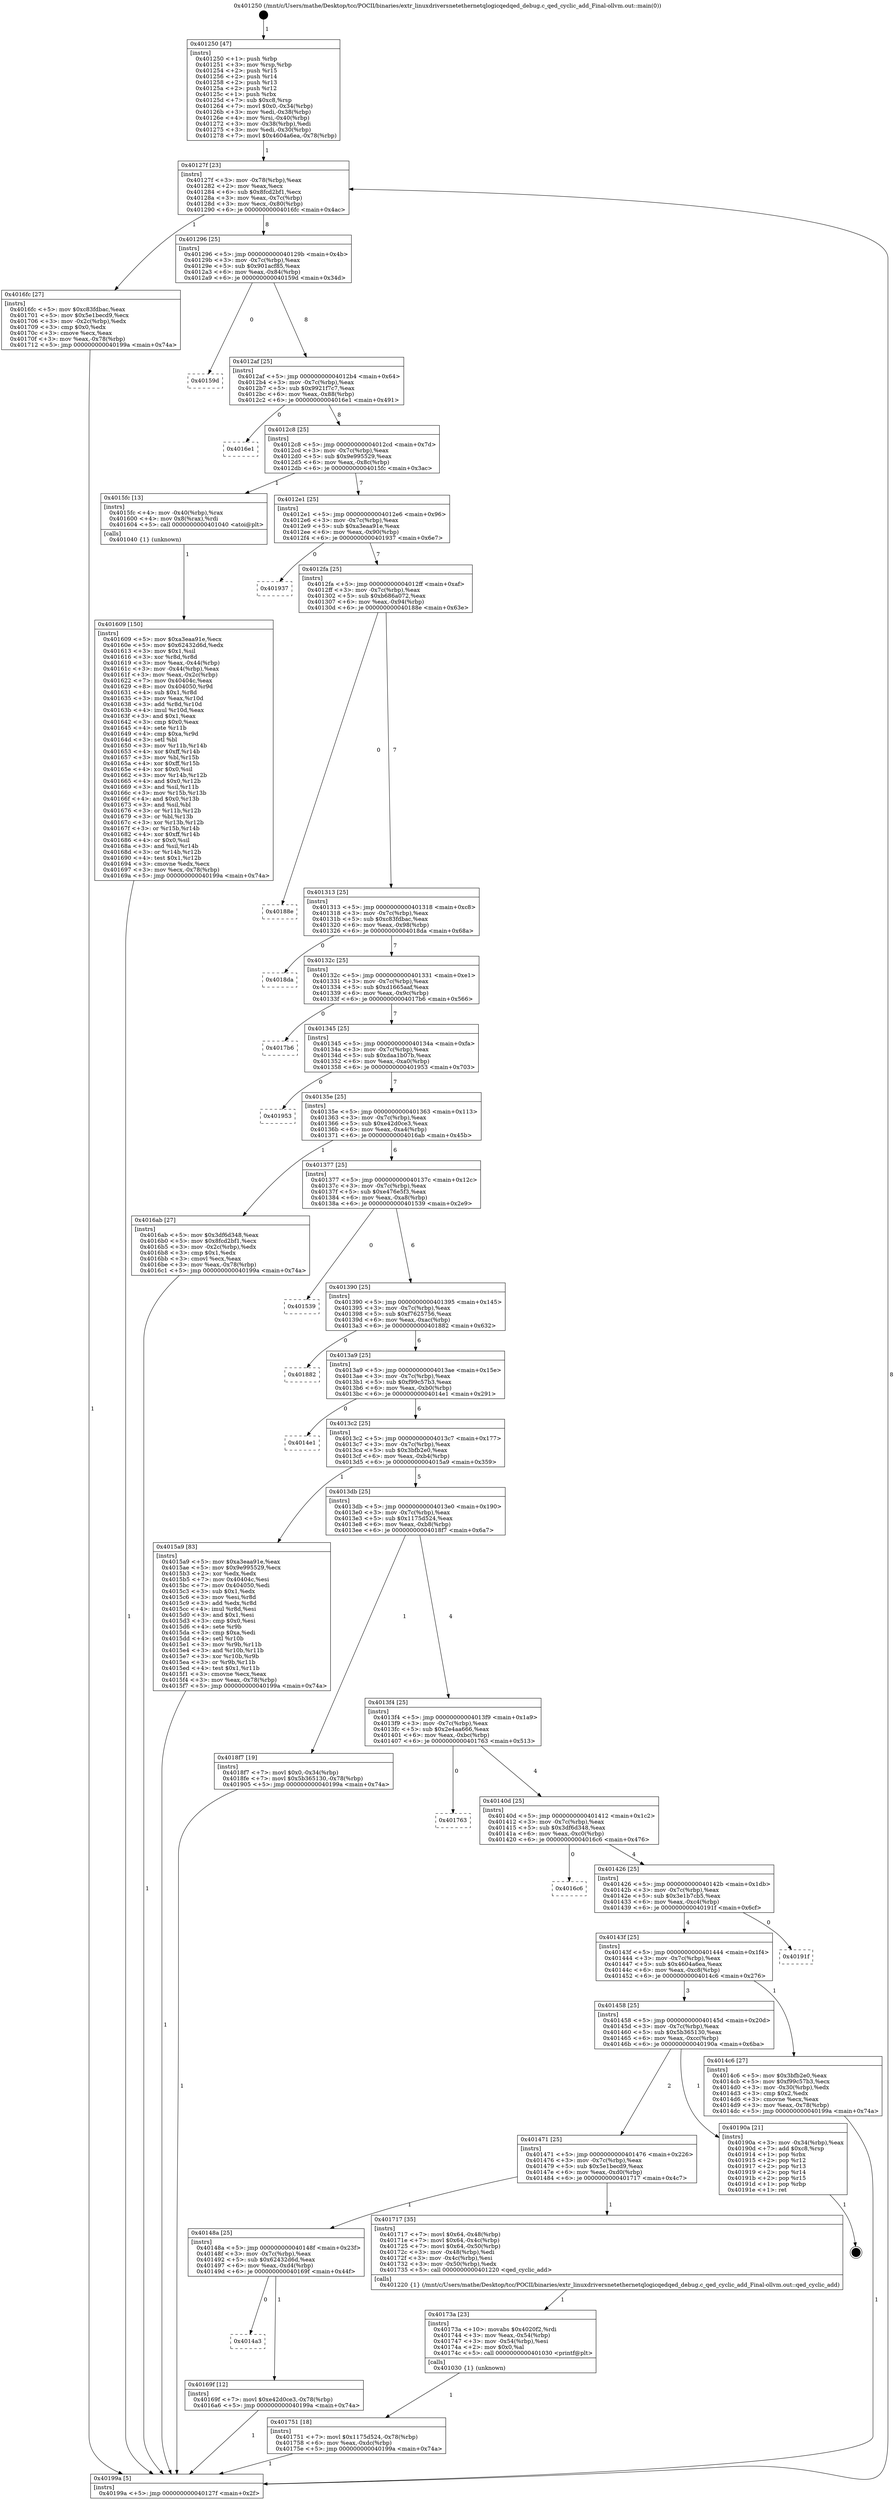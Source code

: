 digraph "0x401250" {
  label = "0x401250 (/mnt/c/Users/mathe/Desktop/tcc/POCII/binaries/extr_linuxdriversnetethernetqlogicqedqed_debug.c_qed_cyclic_add_Final-ollvm.out::main(0))"
  labelloc = "t"
  node[shape=record]

  Entry [label="",width=0.3,height=0.3,shape=circle,fillcolor=black,style=filled]
  "0x40127f" [label="{
     0x40127f [23]\l
     | [instrs]\l
     &nbsp;&nbsp;0x40127f \<+3\>: mov -0x78(%rbp),%eax\l
     &nbsp;&nbsp;0x401282 \<+2\>: mov %eax,%ecx\l
     &nbsp;&nbsp;0x401284 \<+6\>: sub $0x8fcd2bf1,%ecx\l
     &nbsp;&nbsp;0x40128a \<+3\>: mov %eax,-0x7c(%rbp)\l
     &nbsp;&nbsp;0x40128d \<+3\>: mov %ecx,-0x80(%rbp)\l
     &nbsp;&nbsp;0x401290 \<+6\>: je 00000000004016fc \<main+0x4ac\>\l
  }"]
  "0x4016fc" [label="{
     0x4016fc [27]\l
     | [instrs]\l
     &nbsp;&nbsp;0x4016fc \<+5\>: mov $0xc83fdbac,%eax\l
     &nbsp;&nbsp;0x401701 \<+5\>: mov $0x5e1becd9,%ecx\l
     &nbsp;&nbsp;0x401706 \<+3\>: mov -0x2c(%rbp),%edx\l
     &nbsp;&nbsp;0x401709 \<+3\>: cmp $0x0,%edx\l
     &nbsp;&nbsp;0x40170c \<+3\>: cmove %ecx,%eax\l
     &nbsp;&nbsp;0x40170f \<+3\>: mov %eax,-0x78(%rbp)\l
     &nbsp;&nbsp;0x401712 \<+5\>: jmp 000000000040199a \<main+0x74a\>\l
  }"]
  "0x401296" [label="{
     0x401296 [25]\l
     | [instrs]\l
     &nbsp;&nbsp;0x401296 \<+5\>: jmp 000000000040129b \<main+0x4b\>\l
     &nbsp;&nbsp;0x40129b \<+3\>: mov -0x7c(%rbp),%eax\l
     &nbsp;&nbsp;0x40129e \<+5\>: sub $0x901acf85,%eax\l
     &nbsp;&nbsp;0x4012a3 \<+6\>: mov %eax,-0x84(%rbp)\l
     &nbsp;&nbsp;0x4012a9 \<+6\>: je 000000000040159d \<main+0x34d\>\l
  }"]
  Exit [label="",width=0.3,height=0.3,shape=circle,fillcolor=black,style=filled,peripheries=2]
  "0x40159d" [label="{
     0x40159d\l
  }", style=dashed]
  "0x4012af" [label="{
     0x4012af [25]\l
     | [instrs]\l
     &nbsp;&nbsp;0x4012af \<+5\>: jmp 00000000004012b4 \<main+0x64\>\l
     &nbsp;&nbsp;0x4012b4 \<+3\>: mov -0x7c(%rbp),%eax\l
     &nbsp;&nbsp;0x4012b7 \<+5\>: sub $0x9921f7c7,%eax\l
     &nbsp;&nbsp;0x4012bc \<+6\>: mov %eax,-0x88(%rbp)\l
     &nbsp;&nbsp;0x4012c2 \<+6\>: je 00000000004016e1 \<main+0x491\>\l
  }"]
  "0x401751" [label="{
     0x401751 [18]\l
     | [instrs]\l
     &nbsp;&nbsp;0x401751 \<+7\>: movl $0x1175d524,-0x78(%rbp)\l
     &nbsp;&nbsp;0x401758 \<+6\>: mov %eax,-0xdc(%rbp)\l
     &nbsp;&nbsp;0x40175e \<+5\>: jmp 000000000040199a \<main+0x74a\>\l
  }"]
  "0x4016e1" [label="{
     0x4016e1\l
  }", style=dashed]
  "0x4012c8" [label="{
     0x4012c8 [25]\l
     | [instrs]\l
     &nbsp;&nbsp;0x4012c8 \<+5\>: jmp 00000000004012cd \<main+0x7d\>\l
     &nbsp;&nbsp;0x4012cd \<+3\>: mov -0x7c(%rbp),%eax\l
     &nbsp;&nbsp;0x4012d0 \<+5\>: sub $0x9e995529,%eax\l
     &nbsp;&nbsp;0x4012d5 \<+6\>: mov %eax,-0x8c(%rbp)\l
     &nbsp;&nbsp;0x4012db \<+6\>: je 00000000004015fc \<main+0x3ac\>\l
  }"]
  "0x40173a" [label="{
     0x40173a [23]\l
     | [instrs]\l
     &nbsp;&nbsp;0x40173a \<+10\>: movabs $0x4020f2,%rdi\l
     &nbsp;&nbsp;0x401744 \<+3\>: mov %eax,-0x54(%rbp)\l
     &nbsp;&nbsp;0x401747 \<+3\>: mov -0x54(%rbp),%esi\l
     &nbsp;&nbsp;0x40174a \<+2\>: mov $0x0,%al\l
     &nbsp;&nbsp;0x40174c \<+5\>: call 0000000000401030 \<printf@plt\>\l
     | [calls]\l
     &nbsp;&nbsp;0x401030 \{1\} (unknown)\l
  }"]
  "0x4015fc" [label="{
     0x4015fc [13]\l
     | [instrs]\l
     &nbsp;&nbsp;0x4015fc \<+4\>: mov -0x40(%rbp),%rax\l
     &nbsp;&nbsp;0x401600 \<+4\>: mov 0x8(%rax),%rdi\l
     &nbsp;&nbsp;0x401604 \<+5\>: call 0000000000401040 \<atoi@plt\>\l
     | [calls]\l
     &nbsp;&nbsp;0x401040 \{1\} (unknown)\l
  }"]
  "0x4012e1" [label="{
     0x4012e1 [25]\l
     | [instrs]\l
     &nbsp;&nbsp;0x4012e1 \<+5\>: jmp 00000000004012e6 \<main+0x96\>\l
     &nbsp;&nbsp;0x4012e6 \<+3\>: mov -0x7c(%rbp),%eax\l
     &nbsp;&nbsp;0x4012e9 \<+5\>: sub $0xa3eaa91e,%eax\l
     &nbsp;&nbsp;0x4012ee \<+6\>: mov %eax,-0x90(%rbp)\l
     &nbsp;&nbsp;0x4012f4 \<+6\>: je 0000000000401937 \<main+0x6e7\>\l
  }"]
  "0x4014a3" [label="{
     0x4014a3\l
  }", style=dashed]
  "0x401937" [label="{
     0x401937\l
  }", style=dashed]
  "0x4012fa" [label="{
     0x4012fa [25]\l
     | [instrs]\l
     &nbsp;&nbsp;0x4012fa \<+5\>: jmp 00000000004012ff \<main+0xaf\>\l
     &nbsp;&nbsp;0x4012ff \<+3\>: mov -0x7c(%rbp),%eax\l
     &nbsp;&nbsp;0x401302 \<+5\>: sub $0xb686a072,%eax\l
     &nbsp;&nbsp;0x401307 \<+6\>: mov %eax,-0x94(%rbp)\l
     &nbsp;&nbsp;0x40130d \<+6\>: je 000000000040188e \<main+0x63e\>\l
  }"]
  "0x40169f" [label="{
     0x40169f [12]\l
     | [instrs]\l
     &nbsp;&nbsp;0x40169f \<+7\>: movl $0xe42d0ce3,-0x78(%rbp)\l
     &nbsp;&nbsp;0x4016a6 \<+5\>: jmp 000000000040199a \<main+0x74a\>\l
  }"]
  "0x40188e" [label="{
     0x40188e\l
  }", style=dashed]
  "0x401313" [label="{
     0x401313 [25]\l
     | [instrs]\l
     &nbsp;&nbsp;0x401313 \<+5\>: jmp 0000000000401318 \<main+0xc8\>\l
     &nbsp;&nbsp;0x401318 \<+3\>: mov -0x7c(%rbp),%eax\l
     &nbsp;&nbsp;0x40131b \<+5\>: sub $0xc83fdbac,%eax\l
     &nbsp;&nbsp;0x401320 \<+6\>: mov %eax,-0x98(%rbp)\l
     &nbsp;&nbsp;0x401326 \<+6\>: je 00000000004018da \<main+0x68a\>\l
  }"]
  "0x40148a" [label="{
     0x40148a [25]\l
     | [instrs]\l
     &nbsp;&nbsp;0x40148a \<+5\>: jmp 000000000040148f \<main+0x23f\>\l
     &nbsp;&nbsp;0x40148f \<+3\>: mov -0x7c(%rbp),%eax\l
     &nbsp;&nbsp;0x401492 \<+5\>: sub $0x62432d6d,%eax\l
     &nbsp;&nbsp;0x401497 \<+6\>: mov %eax,-0xd4(%rbp)\l
     &nbsp;&nbsp;0x40149d \<+6\>: je 000000000040169f \<main+0x44f\>\l
  }"]
  "0x4018da" [label="{
     0x4018da\l
  }", style=dashed]
  "0x40132c" [label="{
     0x40132c [25]\l
     | [instrs]\l
     &nbsp;&nbsp;0x40132c \<+5\>: jmp 0000000000401331 \<main+0xe1\>\l
     &nbsp;&nbsp;0x401331 \<+3\>: mov -0x7c(%rbp),%eax\l
     &nbsp;&nbsp;0x401334 \<+5\>: sub $0xd1665aaf,%eax\l
     &nbsp;&nbsp;0x401339 \<+6\>: mov %eax,-0x9c(%rbp)\l
     &nbsp;&nbsp;0x40133f \<+6\>: je 00000000004017b6 \<main+0x566\>\l
  }"]
  "0x401717" [label="{
     0x401717 [35]\l
     | [instrs]\l
     &nbsp;&nbsp;0x401717 \<+7\>: movl $0x64,-0x48(%rbp)\l
     &nbsp;&nbsp;0x40171e \<+7\>: movl $0x64,-0x4c(%rbp)\l
     &nbsp;&nbsp;0x401725 \<+7\>: movl $0x64,-0x50(%rbp)\l
     &nbsp;&nbsp;0x40172c \<+3\>: mov -0x48(%rbp),%edi\l
     &nbsp;&nbsp;0x40172f \<+3\>: mov -0x4c(%rbp),%esi\l
     &nbsp;&nbsp;0x401732 \<+3\>: mov -0x50(%rbp),%edx\l
     &nbsp;&nbsp;0x401735 \<+5\>: call 0000000000401220 \<qed_cyclic_add\>\l
     | [calls]\l
     &nbsp;&nbsp;0x401220 \{1\} (/mnt/c/Users/mathe/Desktop/tcc/POCII/binaries/extr_linuxdriversnetethernetqlogicqedqed_debug.c_qed_cyclic_add_Final-ollvm.out::qed_cyclic_add)\l
  }"]
  "0x4017b6" [label="{
     0x4017b6\l
  }", style=dashed]
  "0x401345" [label="{
     0x401345 [25]\l
     | [instrs]\l
     &nbsp;&nbsp;0x401345 \<+5\>: jmp 000000000040134a \<main+0xfa\>\l
     &nbsp;&nbsp;0x40134a \<+3\>: mov -0x7c(%rbp),%eax\l
     &nbsp;&nbsp;0x40134d \<+5\>: sub $0xdaa1b07b,%eax\l
     &nbsp;&nbsp;0x401352 \<+6\>: mov %eax,-0xa0(%rbp)\l
     &nbsp;&nbsp;0x401358 \<+6\>: je 0000000000401953 \<main+0x703\>\l
  }"]
  "0x401471" [label="{
     0x401471 [25]\l
     | [instrs]\l
     &nbsp;&nbsp;0x401471 \<+5\>: jmp 0000000000401476 \<main+0x226\>\l
     &nbsp;&nbsp;0x401476 \<+3\>: mov -0x7c(%rbp),%eax\l
     &nbsp;&nbsp;0x401479 \<+5\>: sub $0x5e1becd9,%eax\l
     &nbsp;&nbsp;0x40147e \<+6\>: mov %eax,-0xd0(%rbp)\l
     &nbsp;&nbsp;0x401484 \<+6\>: je 0000000000401717 \<main+0x4c7\>\l
  }"]
  "0x401953" [label="{
     0x401953\l
  }", style=dashed]
  "0x40135e" [label="{
     0x40135e [25]\l
     | [instrs]\l
     &nbsp;&nbsp;0x40135e \<+5\>: jmp 0000000000401363 \<main+0x113\>\l
     &nbsp;&nbsp;0x401363 \<+3\>: mov -0x7c(%rbp),%eax\l
     &nbsp;&nbsp;0x401366 \<+5\>: sub $0xe42d0ce3,%eax\l
     &nbsp;&nbsp;0x40136b \<+6\>: mov %eax,-0xa4(%rbp)\l
     &nbsp;&nbsp;0x401371 \<+6\>: je 00000000004016ab \<main+0x45b\>\l
  }"]
  "0x40190a" [label="{
     0x40190a [21]\l
     | [instrs]\l
     &nbsp;&nbsp;0x40190a \<+3\>: mov -0x34(%rbp),%eax\l
     &nbsp;&nbsp;0x40190d \<+7\>: add $0xc8,%rsp\l
     &nbsp;&nbsp;0x401914 \<+1\>: pop %rbx\l
     &nbsp;&nbsp;0x401915 \<+2\>: pop %r12\l
     &nbsp;&nbsp;0x401917 \<+2\>: pop %r13\l
     &nbsp;&nbsp;0x401919 \<+2\>: pop %r14\l
     &nbsp;&nbsp;0x40191b \<+2\>: pop %r15\l
     &nbsp;&nbsp;0x40191d \<+1\>: pop %rbp\l
     &nbsp;&nbsp;0x40191e \<+1\>: ret\l
  }"]
  "0x4016ab" [label="{
     0x4016ab [27]\l
     | [instrs]\l
     &nbsp;&nbsp;0x4016ab \<+5\>: mov $0x3df6d348,%eax\l
     &nbsp;&nbsp;0x4016b0 \<+5\>: mov $0x8fcd2bf1,%ecx\l
     &nbsp;&nbsp;0x4016b5 \<+3\>: mov -0x2c(%rbp),%edx\l
     &nbsp;&nbsp;0x4016b8 \<+3\>: cmp $0x1,%edx\l
     &nbsp;&nbsp;0x4016bb \<+3\>: cmovl %ecx,%eax\l
     &nbsp;&nbsp;0x4016be \<+3\>: mov %eax,-0x78(%rbp)\l
     &nbsp;&nbsp;0x4016c1 \<+5\>: jmp 000000000040199a \<main+0x74a\>\l
  }"]
  "0x401377" [label="{
     0x401377 [25]\l
     | [instrs]\l
     &nbsp;&nbsp;0x401377 \<+5\>: jmp 000000000040137c \<main+0x12c\>\l
     &nbsp;&nbsp;0x40137c \<+3\>: mov -0x7c(%rbp),%eax\l
     &nbsp;&nbsp;0x40137f \<+5\>: sub $0xe476e5f3,%eax\l
     &nbsp;&nbsp;0x401384 \<+6\>: mov %eax,-0xa8(%rbp)\l
     &nbsp;&nbsp;0x40138a \<+6\>: je 0000000000401539 \<main+0x2e9\>\l
  }"]
  "0x401609" [label="{
     0x401609 [150]\l
     | [instrs]\l
     &nbsp;&nbsp;0x401609 \<+5\>: mov $0xa3eaa91e,%ecx\l
     &nbsp;&nbsp;0x40160e \<+5\>: mov $0x62432d6d,%edx\l
     &nbsp;&nbsp;0x401613 \<+3\>: mov $0x1,%sil\l
     &nbsp;&nbsp;0x401616 \<+3\>: xor %r8d,%r8d\l
     &nbsp;&nbsp;0x401619 \<+3\>: mov %eax,-0x44(%rbp)\l
     &nbsp;&nbsp;0x40161c \<+3\>: mov -0x44(%rbp),%eax\l
     &nbsp;&nbsp;0x40161f \<+3\>: mov %eax,-0x2c(%rbp)\l
     &nbsp;&nbsp;0x401622 \<+7\>: mov 0x40404c,%eax\l
     &nbsp;&nbsp;0x401629 \<+8\>: mov 0x404050,%r9d\l
     &nbsp;&nbsp;0x401631 \<+4\>: sub $0x1,%r8d\l
     &nbsp;&nbsp;0x401635 \<+3\>: mov %eax,%r10d\l
     &nbsp;&nbsp;0x401638 \<+3\>: add %r8d,%r10d\l
     &nbsp;&nbsp;0x40163b \<+4\>: imul %r10d,%eax\l
     &nbsp;&nbsp;0x40163f \<+3\>: and $0x1,%eax\l
     &nbsp;&nbsp;0x401642 \<+3\>: cmp $0x0,%eax\l
     &nbsp;&nbsp;0x401645 \<+4\>: sete %r11b\l
     &nbsp;&nbsp;0x401649 \<+4\>: cmp $0xa,%r9d\l
     &nbsp;&nbsp;0x40164d \<+3\>: setl %bl\l
     &nbsp;&nbsp;0x401650 \<+3\>: mov %r11b,%r14b\l
     &nbsp;&nbsp;0x401653 \<+4\>: xor $0xff,%r14b\l
     &nbsp;&nbsp;0x401657 \<+3\>: mov %bl,%r15b\l
     &nbsp;&nbsp;0x40165a \<+4\>: xor $0xff,%r15b\l
     &nbsp;&nbsp;0x40165e \<+4\>: xor $0x0,%sil\l
     &nbsp;&nbsp;0x401662 \<+3\>: mov %r14b,%r12b\l
     &nbsp;&nbsp;0x401665 \<+4\>: and $0x0,%r12b\l
     &nbsp;&nbsp;0x401669 \<+3\>: and %sil,%r11b\l
     &nbsp;&nbsp;0x40166c \<+3\>: mov %r15b,%r13b\l
     &nbsp;&nbsp;0x40166f \<+4\>: and $0x0,%r13b\l
     &nbsp;&nbsp;0x401673 \<+3\>: and %sil,%bl\l
     &nbsp;&nbsp;0x401676 \<+3\>: or %r11b,%r12b\l
     &nbsp;&nbsp;0x401679 \<+3\>: or %bl,%r13b\l
     &nbsp;&nbsp;0x40167c \<+3\>: xor %r13b,%r12b\l
     &nbsp;&nbsp;0x40167f \<+3\>: or %r15b,%r14b\l
     &nbsp;&nbsp;0x401682 \<+4\>: xor $0xff,%r14b\l
     &nbsp;&nbsp;0x401686 \<+4\>: or $0x0,%sil\l
     &nbsp;&nbsp;0x40168a \<+3\>: and %sil,%r14b\l
     &nbsp;&nbsp;0x40168d \<+3\>: or %r14b,%r12b\l
     &nbsp;&nbsp;0x401690 \<+4\>: test $0x1,%r12b\l
     &nbsp;&nbsp;0x401694 \<+3\>: cmovne %edx,%ecx\l
     &nbsp;&nbsp;0x401697 \<+3\>: mov %ecx,-0x78(%rbp)\l
     &nbsp;&nbsp;0x40169a \<+5\>: jmp 000000000040199a \<main+0x74a\>\l
  }"]
  "0x401539" [label="{
     0x401539\l
  }", style=dashed]
  "0x401390" [label="{
     0x401390 [25]\l
     | [instrs]\l
     &nbsp;&nbsp;0x401390 \<+5\>: jmp 0000000000401395 \<main+0x145\>\l
     &nbsp;&nbsp;0x401395 \<+3\>: mov -0x7c(%rbp),%eax\l
     &nbsp;&nbsp;0x401398 \<+5\>: sub $0xf7625756,%eax\l
     &nbsp;&nbsp;0x40139d \<+6\>: mov %eax,-0xac(%rbp)\l
     &nbsp;&nbsp;0x4013a3 \<+6\>: je 0000000000401882 \<main+0x632\>\l
  }"]
  "0x401250" [label="{
     0x401250 [47]\l
     | [instrs]\l
     &nbsp;&nbsp;0x401250 \<+1\>: push %rbp\l
     &nbsp;&nbsp;0x401251 \<+3\>: mov %rsp,%rbp\l
     &nbsp;&nbsp;0x401254 \<+2\>: push %r15\l
     &nbsp;&nbsp;0x401256 \<+2\>: push %r14\l
     &nbsp;&nbsp;0x401258 \<+2\>: push %r13\l
     &nbsp;&nbsp;0x40125a \<+2\>: push %r12\l
     &nbsp;&nbsp;0x40125c \<+1\>: push %rbx\l
     &nbsp;&nbsp;0x40125d \<+7\>: sub $0xc8,%rsp\l
     &nbsp;&nbsp;0x401264 \<+7\>: movl $0x0,-0x34(%rbp)\l
     &nbsp;&nbsp;0x40126b \<+3\>: mov %edi,-0x38(%rbp)\l
     &nbsp;&nbsp;0x40126e \<+4\>: mov %rsi,-0x40(%rbp)\l
     &nbsp;&nbsp;0x401272 \<+3\>: mov -0x38(%rbp),%edi\l
     &nbsp;&nbsp;0x401275 \<+3\>: mov %edi,-0x30(%rbp)\l
     &nbsp;&nbsp;0x401278 \<+7\>: movl $0x4604a6ea,-0x78(%rbp)\l
  }"]
  "0x401882" [label="{
     0x401882\l
  }", style=dashed]
  "0x4013a9" [label="{
     0x4013a9 [25]\l
     | [instrs]\l
     &nbsp;&nbsp;0x4013a9 \<+5\>: jmp 00000000004013ae \<main+0x15e\>\l
     &nbsp;&nbsp;0x4013ae \<+3\>: mov -0x7c(%rbp),%eax\l
     &nbsp;&nbsp;0x4013b1 \<+5\>: sub $0xf99c57b3,%eax\l
     &nbsp;&nbsp;0x4013b6 \<+6\>: mov %eax,-0xb0(%rbp)\l
     &nbsp;&nbsp;0x4013bc \<+6\>: je 00000000004014e1 \<main+0x291\>\l
  }"]
  "0x40199a" [label="{
     0x40199a [5]\l
     | [instrs]\l
     &nbsp;&nbsp;0x40199a \<+5\>: jmp 000000000040127f \<main+0x2f\>\l
  }"]
  "0x4014e1" [label="{
     0x4014e1\l
  }", style=dashed]
  "0x4013c2" [label="{
     0x4013c2 [25]\l
     | [instrs]\l
     &nbsp;&nbsp;0x4013c2 \<+5\>: jmp 00000000004013c7 \<main+0x177\>\l
     &nbsp;&nbsp;0x4013c7 \<+3\>: mov -0x7c(%rbp),%eax\l
     &nbsp;&nbsp;0x4013ca \<+5\>: sub $0x3bfb2e0,%eax\l
     &nbsp;&nbsp;0x4013cf \<+6\>: mov %eax,-0xb4(%rbp)\l
     &nbsp;&nbsp;0x4013d5 \<+6\>: je 00000000004015a9 \<main+0x359\>\l
  }"]
  "0x401458" [label="{
     0x401458 [25]\l
     | [instrs]\l
     &nbsp;&nbsp;0x401458 \<+5\>: jmp 000000000040145d \<main+0x20d\>\l
     &nbsp;&nbsp;0x40145d \<+3\>: mov -0x7c(%rbp),%eax\l
     &nbsp;&nbsp;0x401460 \<+5\>: sub $0x5b365130,%eax\l
     &nbsp;&nbsp;0x401465 \<+6\>: mov %eax,-0xcc(%rbp)\l
     &nbsp;&nbsp;0x40146b \<+6\>: je 000000000040190a \<main+0x6ba\>\l
  }"]
  "0x4015a9" [label="{
     0x4015a9 [83]\l
     | [instrs]\l
     &nbsp;&nbsp;0x4015a9 \<+5\>: mov $0xa3eaa91e,%eax\l
     &nbsp;&nbsp;0x4015ae \<+5\>: mov $0x9e995529,%ecx\l
     &nbsp;&nbsp;0x4015b3 \<+2\>: xor %edx,%edx\l
     &nbsp;&nbsp;0x4015b5 \<+7\>: mov 0x40404c,%esi\l
     &nbsp;&nbsp;0x4015bc \<+7\>: mov 0x404050,%edi\l
     &nbsp;&nbsp;0x4015c3 \<+3\>: sub $0x1,%edx\l
     &nbsp;&nbsp;0x4015c6 \<+3\>: mov %esi,%r8d\l
     &nbsp;&nbsp;0x4015c9 \<+3\>: add %edx,%r8d\l
     &nbsp;&nbsp;0x4015cc \<+4\>: imul %r8d,%esi\l
     &nbsp;&nbsp;0x4015d0 \<+3\>: and $0x1,%esi\l
     &nbsp;&nbsp;0x4015d3 \<+3\>: cmp $0x0,%esi\l
     &nbsp;&nbsp;0x4015d6 \<+4\>: sete %r9b\l
     &nbsp;&nbsp;0x4015da \<+3\>: cmp $0xa,%edi\l
     &nbsp;&nbsp;0x4015dd \<+4\>: setl %r10b\l
     &nbsp;&nbsp;0x4015e1 \<+3\>: mov %r9b,%r11b\l
     &nbsp;&nbsp;0x4015e4 \<+3\>: and %r10b,%r11b\l
     &nbsp;&nbsp;0x4015e7 \<+3\>: xor %r10b,%r9b\l
     &nbsp;&nbsp;0x4015ea \<+3\>: or %r9b,%r11b\l
     &nbsp;&nbsp;0x4015ed \<+4\>: test $0x1,%r11b\l
     &nbsp;&nbsp;0x4015f1 \<+3\>: cmovne %ecx,%eax\l
     &nbsp;&nbsp;0x4015f4 \<+3\>: mov %eax,-0x78(%rbp)\l
     &nbsp;&nbsp;0x4015f7 \<+5\>: jmp 000000000040199a \<main+0x74a\>\l
  }"]
  "0x4013db" [label="{
     0x4013db [25]\l
     | [instrs]\l
     &nbsp;&nbsp;0x4013db \<+5\>: jmp 00000000004013e0 \<main+0x190\>\l
     &nbsp;&nbsp;0x4013e0 \<+3\>: mov -0x7c(%rbp),%eax\l
     &nbsp;&nbsp;0x4013e3 \<+5\>: sub $0x1175d524,%eax\l
     &nbsp;&nbsp;0x4013e8 \<+6\>: mov %eax,-0xb8(%rbp)\l
     &nbsp;&nbsp;0x4013ee \<+6\>: je 00000000004018f7 \<main+0x6a7\>\l
  }"]
  "0x4014c6" [label="{
     0x4014c6 [27]\l
     | [instrs]\l
     &nbsp;&nbsp;0x4014c6 \<+5\>: mov $0x3bfb2e0,%eax\l
     &nbsp;&nbsp;0x4014cb \<+5\>: mov $0xf99c57b3,%ecx\l
     &nbsp;&nbsp;0x4014d0 \<+3\>: mov -0x30(%rbp),%edx\l
     &nbsp;&nbsp;0x4014d3 \<+3\>: cmp $0x2,%edx\l
     &nbsp;&nbsp;0x4014d6 \<+3\>: cmovne %ecx,%eax\l
     &nbsp;&nbsp;0x4014d9 \<+3\>: mov %eax,-0x78(%rbp)\l
     &nbsp;&nbsp;0x4014dc \<+5\>: jmp 000000000040199a \<main+0x74a\>\l
  }"]
  "0x4018f7" [label="{
     0x4018f7 [19]\l
     | [instrs]\l
     &nbsp;&nbsp;0x4018f7 \<+7\>: movl $0x0,-0x34(%rbp)\l
     &nbsp;&nbsp;0x4018fe \<+7\>: movl $0x5b365130,-0x78(%rbp)\l
     &nbsp;&nbsp;0x401905 \<+5\>: jmp 000000000040199a \<main+0x74a\>\l
  }"]
  "0x4013f4" [label="{
     0x4013f4 [25]\l
     | [instrs]\l
     &nbsp;&nbsp;0x4013f4 \<+5\>: jmp 00000000004013f9 \<main+0x1a9\>\l
     &nbsp;&nbsp;0x4013f9 \<+3\>: mov -0x7c(%rbp),%eax\l
     &nbsp;&nbsp;0x4013fc \<+5\>: sub $0x2e4aa666,%eax\l
     &nbsp;&nbsp;0x401401 \<+6\>: mov %eax,-0xbc(%rbp)\l
     &nbsp;&nbsp;0x401407 \<+6\>: je 0000000000401763 \<main+0x513\>\l
  }"]
  "0x40143f" [label="{
     0x40143f [25]\l
     | [instrs]\l
     &nbsp;&nbsp;0x40143f \<+5\>: jmp 0000000000401444 \<main+0x1f4\>\l
     &nbsp;&nbsp;0x401444 \<+3\>: mov -0x7c(%rbp),%eax\l
     &nbsp;&nbsp;0x401447 \<+5\>: sub $0x4604a6ea,%eax\l
     &nbsp;&nbsp;0x40144c \<+6\>: mov %eax,-0xc8(%rbp)\l
     &nbsp;&nbsp;0x401452 \<+6\>: je 00000000004014c6 \<main+0x276\>\l
  }"]
  "0x401763" [label="{
     0x401763\l
  }", style=dashed]
  "0x40140d" [label="{
     0x40140d [25]\l
     | [instrs]\l
     &nbsp;&nbsp;0x40140d \<+5\>: jmp 0000000000401412 \<main+0x1c2\>\l
     &nbsp;&nbsp;0x401412 \<+3\>: mov -0x7c(%rbp),%eax\l
     &nbsp;&nbsp;0x401415 \<+5\>: sub $0x3df6d348,%eax\l
     &nbsp;&nbsp;0x40141a \<+6\>: mov %eax,-0xc0(%rbp)\l
     &nbsp;&nbsp;0x401420 \<+6\>: je 00000000004016c6 \<main+0x476\>\l
  }"]
  "0x40191f" [label="{
     0x40191f\l
  }", style=dashed]
  "0x4016c6" [label="{
     0x4016c6\l
  }", style=dashed]
  "0x401426" [label="{
     0x401426 [25]\l
     | [instrs]\l
     &nbsp;&nbsp;0x401426 \<+5\>: jmp 000000000040142b \<main+0x1db\>\l
     &nbsp;&nbsp;0x40142b \<+3\>: mov -0x7c(%rbp),%eax\l
     &nbsp;&nbsp;0x40142e \<+5\>: sub $0x3e1b7cb5,%eax\l
     &nbsp;&nbsp;0x401433 \<+6\>: mov %eax,-0xc4(%rbp)\l
     &nbsp;&nbsp;0x401439 \<+6\>: je 000000000040191f \<main+0x6cf\>\l
  }"]
  Entry -> "0x401250" [label=" 1"]
  "0x40127f" -> "0x4016fc" [label=" 1"]
  "0x40127f" -> "0x401296" [label=" 8"]
  "0x40190a" -> Exit [label=" 1"]
  "0x401296" -> "0x40159d" [label=" 0"]
  "0x401296" -> "0x4012af" [label=" 8"]
  "0x4018f7" -> "0x40199a" [label=" 1"]
  "0x4012af" -> "0x4016e1" [label=" 0"]
  "0x4012af" -> "0x4012c8" [label=" 8"]
  "0x401751" -> "0x40199a" [label=" 1"]
  "0x4012c8" -> "0x4015fc" [label=" 1"]
  "0x4012c8" -> "0x4012e1" [label=" 7"]
  "0x40173a" -> "0x401751" [label=" 1"]
  "0x4012e1" -> "0x401937" [label=" 0"]
  "0x4012e1" -> "0x4012fa" [label=" 7"]
  "0x401717" -> "0x40173a" [label=" 1"]
  "0x4012fa" -> "0x40188e" [label=" 0"]
  "0x4012fa" -> "0x401313" [label=" 7"]
  "0x4016fc" -> "0x40199a" [label=" 1"]
  "0x401313" -> "0x4018da" [label=" 0"]
  "0x401313" -> "0x40132c" [label=" 7"]
  "0x40169f" -> "0x40199a" [label=" 1"]
  "0x40132c" -> "0x4017b6" [label=" 0"]
  "0x40132c" -> "0x401345" [label=" 7"]
  "0x40148a" -> "0x4014a3" [label=" 0"]
  "0x401345" -> "0x401953" [label=" 0"]
  "0x401345" -> "0x40135e" [label=" 7"]
  "0x4016ab" -> "0x40199a" [label=" 1"]
  "0x40135e" -> "0x4016ab" [label=" 1"]
  "0x40135e" -> "0x401377" [label=" 6"]
  "0x401471" -> "0x40148a" [label=" 1"]
  "0x401377" -> "0x401539" [label=" 0"]
  "0x401377" -> "0x401390" [label=" 6"]
  "0x40148a" -> "0x40169f" [label=" 1"]
  "0x401390" -> "0x401882" [label=" 0"]
  "0x401390" -> "0x4013a9" [label=" 6"]
  "0x401458" -> "0x401471" [label=" 2"]
  "0x4013a9" -> "0x4014e1" [label=" 0"]
  "0x4013a9" -> "0x4013c2" [label=" 6"]
  "0x401458" -> "0x40190a" [label=" 1"]
  "0x4013c2" -> "0x4015a9" [label=" 1"]
  "0x4013c2" -> "0x4013db" [label=" 5"]
  "0x401471" -> "0x401717" [label=" 1"]
  "0x4013db" -> "0x4018f7" [label=" 1"]
  "0x4013db" -> "0x4013f4" [label=" 4"]
  "0x401609" -> "0x40199a" [label=" 1"]
  "0x4013f4" -> "0x401763" [label=" 0"]
  "0x4013f4" -> "0x40140d" [label=" 4"]
  "0x4015a9" -> "0x40199a" [label=" 1"]
  "0x40140d" -> "0x4016c6" [label=" 0"]
  "0x40140d" -> "0x401426" [label=" 4"]
  "0x40199a" -> "0x40127f" [label=" 8"]
  "0x401426" -> "0x40191f" [label=" 0"]
  "0x401426" -> "0x40143f" [label=" 4"]
  "0x4015fc" -> "0x401609" [label=" 1"]
  "0x40143f" -> "0x4014c6" [label=" 1"]
  "0x40143f" -> "0x401458" [label=" 3"]
  "0x4014c6" -> "0x40199a" [label=" 1"]
  "0x401250" -> "0x40127f" [label=" 1"]
}
